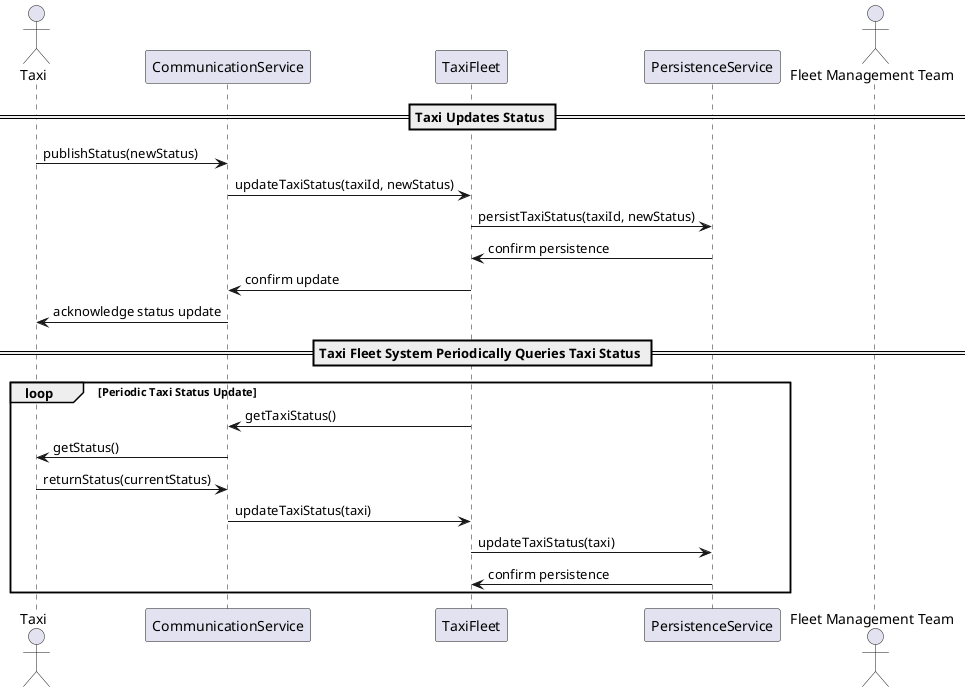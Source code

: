 @startuml TaxiStatusUpdateSequence

actor "Taxi" as Taxi
participant "CommunicationService" as CS
participant "TaxiFleet" as TF
participant "PersistenceService" as PS
actor "Fleet Management Team" as FleetTeam

== Taxi Updates Status ==

Taxi -> CS : publishStatus(newStatus)
CS -> TF : updateTaxiStatus(taxiId, newStatus)
TF -> PS : persistTaxiStatus(taxiId, newStatus)
PS -> TF : confirm persistence
TF -> CS : confirm update
CS -> Taxi : acknowledge status update

== Taxi Fleet System Periodically Queries Taxi Status ==

loop Periodic Taxi Status Update
    TF -> CS : getTaxiStatus()
    CS -> Taxi : getStatus()
    Taxi -> CS : returnStatus(currentStatus)
    CS -> TF : updateTaxiStatus(taxi)
    TF -> PS : updateTaxiStatus(taxi)
    PS -> TF : confirm persistence
end

@enduml
